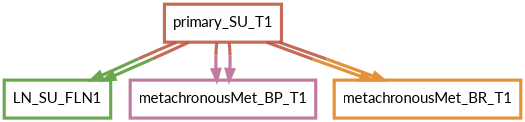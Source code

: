 digraph  {
dpi=600;size=3.5;
LN_SU_FLN1 [color="#6aa84fff", fillcolor=white, fontname=Lato, penwidth="3.0", shape=box];
metachronousMet_BP_T1 [color="#c27ba0ff", fillcolor=white, fontname=Lato, penwidth="3.0", shape=box];
metachronousMet_BR_T1 [color="#e69138ff", fillcolor=white, fontname=Lato, penwidth="3.0", shape=box];
primary_SU_T1 [color="#be5742e1", fillcolor=white, fontname=Lato, penwidth="3.0", shape=box];
primary_SU_T1 -> LN_SU_FLN1  [color="#be5742e1;0.5:#6aa84fff", key=0, penwidth=3];
primary_SU_T1 -> LN_SU_FLN1  [color="#be5742e1;0.5:#6aa84fff", key=1, penwidth=3];
primary_SU_T1 -> metachronousMet_BP_T1  [color="#be5742e1;0.5:#c27ba0ff", key=0, penwidth=3];
primary_SU_T1 -> metachronousMet_BP_T1  [color="#be5742e1;0.5:#c27ba0ff", key=1, penwidth=3];
primary_SU_T1 -> metachronousMet_BR_T1  [color="#be5742e1;0.5:#e69138ff", key=0, penwidth=3];
primary_SU_T1 -> metachronousMet_BR_T1  [color="#be5742e1;0.5:#e69138ff", key=1, penwidth=3];
}

